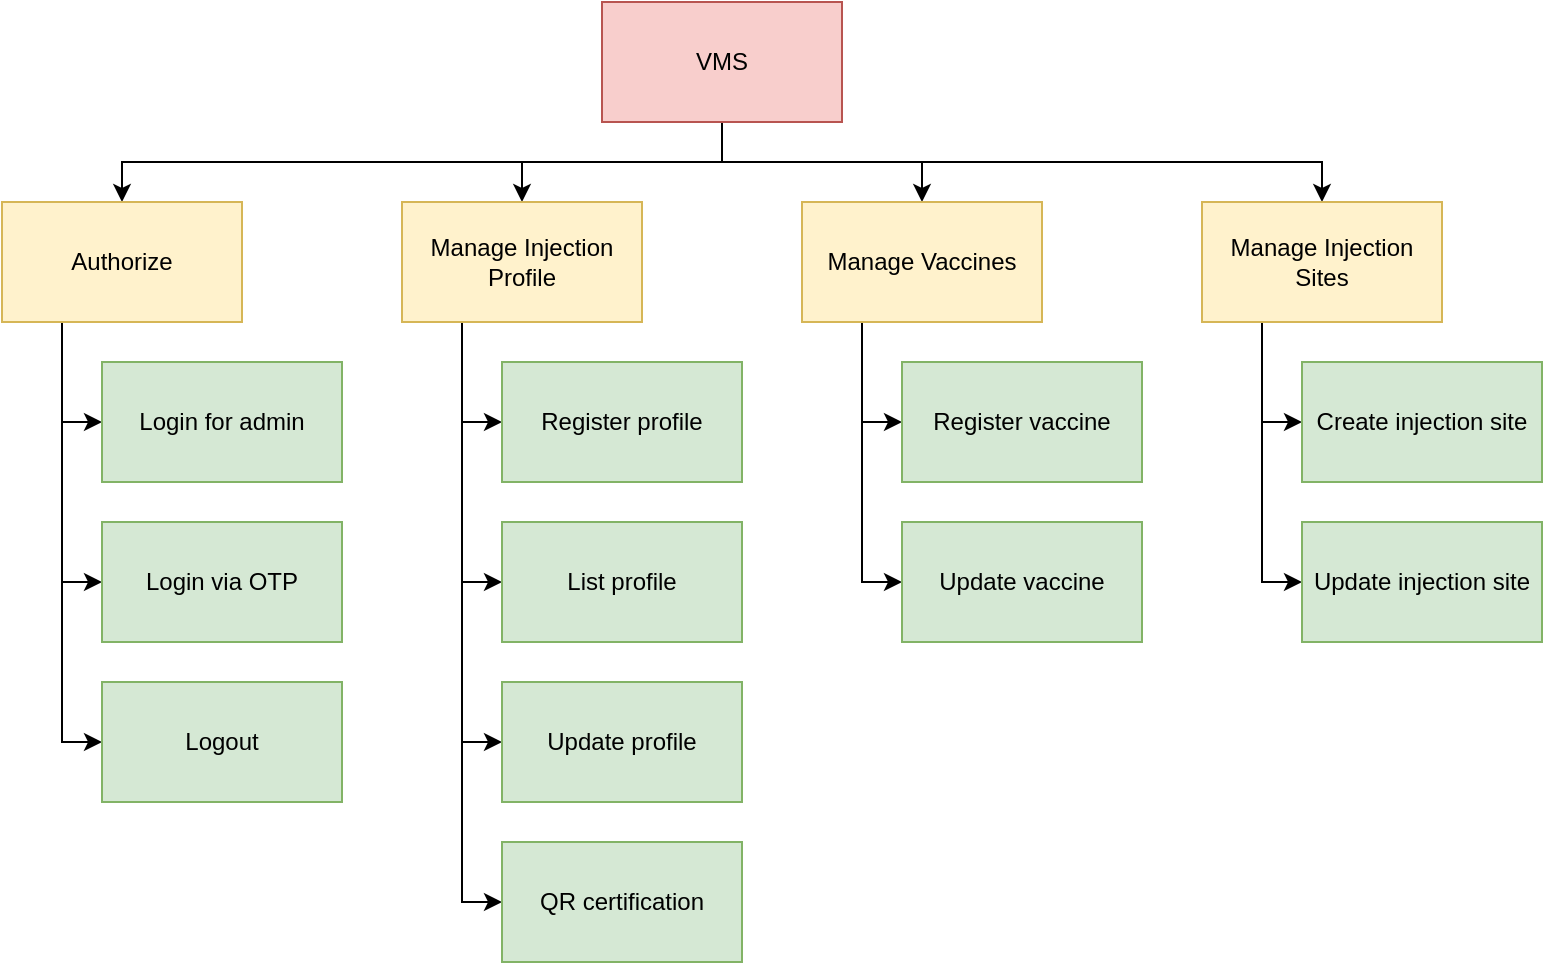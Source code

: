 <mxfile version="15.4.3" type="device" pages="3"><diagram id="y5hY4Z4zXOFLdtL73Wgx" name="BFD"><mxGraphModel dx="1303" dy="713" grid="1" gridSize="10" guides="1" tooltips="1" connect="1" arrows="1" fold="1" page="1" pageScale="1" pageWidth="850" pageHeight="1100" math="0" shadow="0"><root><mxCell id="0"/><mxCell id="1" parent="0"/><mxCell id="92rDcQYIDpP8S6x5RBBd-23" style="edgeStyle=orthogonalEdgeStyle;rounded=0;orthogonalLoop=1;jettySize=auto;html=1;exitX=0.5;exitY=1;exitDx=0;exitDy=0;entryX=0.5;entryY=0;entryDx=0;entryDy=0;" edge="1" parent="1" source="92rDcQYIDpP8S6x5RBBd-1" target="92rDcQYIDpP8S6x5RBBd-2"><mxGeometry relative="1" as="geometry"/></mxCell><mxCell id="92rDcQYIDpP8S6x5RBBd-24" style="edgeStyle=orthogonalEdgeStyle;rounded=0;orthogonalLoop=1;jettySize=auto;html=1;exitX=0.5;exitY=1;exitDx=0;exitDy=0;entryX=0.5;entryY=0;entryDx=0;entryDy=0;" edge="1" parent="1" source="92rDcQYIDpP8S6x5RBBd-1" target="92rDcQYIDpP8S6x5RBBd-7"><mxGeometry relative="1" as="geometry"/></mxCell><mxCell id="92rDcQYIDpP8S6x5RBBd-25" style="edgeStyle=orthogonalEdgeStyle;rounded=0;orthogonalLoop=1;jettySize=auto;html=1;exitX=0.5;exitY=1;exitDx=0;exitDy=0;entryX=0.5;entryY=0;entryDx=0;entryDy=0;" edge="1" parent="1" source="92rDcQYIDpP8S6x5RBBd-1" target="92rDcQYIDpP8S6x5RBBd-11"><mxGeometry relative="1" as="geometry"/></mxCell><mxCell id="92rDcQYIDpP8S6x5RBBd-27" style="edgeStyle=orthogonalEdgeStyle;rounded=0;orthogonalLoop=1;jettySize=auto;html=1;exitX=0.5;exitY=1;exitDx=0;exitDy=0;entryX=0.5;entryY=0;entryDx=0;entryDy=0;" edge="1" parent="1" source="92rDcQYIDpP8S6x5RBBd-1" target="92rDcQYIDpP8S6x5RBBd-26"><mxGeometry relative="1" as="geometry"/></mxCell><mxCell id="92rDcQYIDpP8S6x5RBBd-1" value="VMS" style="rounded=0;whiteSpace=wrap;html=1;fillColor=#f8cecc;strokeColor=#b85450;" vertex="1" parent="1"><mxGeometry x="340" y="30" width="120" height="60" as="geometry"/></mxCell><mxCell id="92rDcQYIDpP8S6x5RBBd-5" style="edgeStyle=orthogonalEdgeStyle;rounded=0;orthogonalLoop=1;jettySize=auto;html=1;exitX=0.25;exitY=1;exitDx=0;exitDy=0;entryX=0;entryY=0.5;entryDx=0;entryDy=0;" edge="1" parent="1" source="92rDcQYIDpP8S6x5RBBd-2" target="92rDcQYIDpP8S6x5RBBd-3"><mxGeometry relative="1" as="geometry"/></mxCell><mxCell id="92rDcQYIDpP8S6x5RBBd-6" style="edgeStyle=orthogonalEdgeStyle;rounded=0;orthogonalLoop=1;jettySize=auto;html=1;exitX=0.25;exitY=1;exitDx=0;exitDy=0;entryX=0;entryY=0.5;entryDx=0;entryDy=0;" edge="1" parent="1" source="92rDcQYIDpP8S6x5RBBd-2" target="92rDcQYIDpP8S6x5RBBd-4"><mxGeometry relative="1" as="geometry"/></mxCell><mxCell id="92rDcQYIDpP8S6x5RBBd-13" style="edgeStyle=orthogonalEdgeStyle;rounded=0;orthogonalLoop=1;jettySize=auto;html=1;exitX=0.25;exitY=1;exitDx=0;exitDy=0;entryX=0;entryY=0.5;entryDx=0;entryDy=0;" edge="1" parent="1" source="92rDcQYIDpP8S6x5RBBd-2" target="92rDcQYIDpP8S6x5RBBd-12"><mxGeometry relative="1" as="geometry"/></mxCell><mxCell id="92rDcQYIDpP8S6x5RBBd-2" value="Authorize" style="rounded=0;whiteSpace=wrap;html=1;fillColor=#fff2cc;strokeColor=#d6b656;" vertex="1" parent="1"><mxGeometry x="40" y="130" width="120" height="60" as="geometry"/></mxCell><mxCell id="92rDcQYIDpP8S6x5RBBd-3" value="Login for admin" style="rounded=0;whiteSpace=wrap;html=1;fillColor=#d5e8d4;strokeColor=#82b366;" vertex="1" parent="1"><mxGeometry x="90" y="210" width="120" height="60" as="geometry"/></mxCell><mxCell id="92rDcQYIDpP8S6x5RBBd-4" value="Logout" style="rounded=0;whiteSpace=wrap;html=1;fillColor=#d5e8d4;strokeColor=#82b366;" vertex="1" parent="1"><mxGeometry x="90" y="370" width="120" height="60" as="geometry"/></mxCell><mxCell id="92rDcQYIDpP8S6x5RBBd-9" style="edgeStyle=orthogonalEdgeStyle;rounded=0;orthogonalLoop=1;jettySize=auto;html=1;exitX=0.25;exitY=1;exitDx=0;exitDy=0;entryX=0;entryY=0.5;entryDx=0;entryDy=0;" edge="1" parent="1" source="92rDcQYIDpP8S6x5RBBd-7" target="92rDcQYIDpP8S6x5RBBd-8"><mxGeometry relative="1" as="geometry"/></mxCell><mxCell id="92rDcQYIDpP8S6x5RBBd-15" style="edgeStyle=orthogonalEdgeStyle;rounded=0;orthogonalLoop=1;jettySize=auto;html=1;exitX=0.25;exitY=1;exitDx=0;exitDy=0;entryX=0;entryY=0.5;entryDx=0;entryDy=0;" edge="1" parent="1" source="92rDcQYIDpP8S6x5RBBd-7" target="92rDcQYIDpP8S6x5RBBd-14"><mxGeometry relative="1" as="geometry"/></mxCell><mxCell id="92rDcQYIDpP8S6x5RBBd-16" style="edgeStyle=orthogonalEdgeStyle;rounded=0;orthogonalLoop=1;jettySize=auto;html=1;exitX=0.25;exitY=1;exitDx=0;exitDy=0;entryX=0;entryY=0.5;entryDx=0;entryDy=0;" edge="1" parent="1" source="92rDcQYIDpP8S6x5RBBd-7" target="92rDcQYIDpP8S6x5RBBd-10"><mxGeometry relative="1" as="geometry"/></mxCell><mxCell id="92rDcQYIDpP8S6x5RBBd-22" style="edgeStyle=orthogonalEdgeStyle;rounded=0;orthogonalLoop=1;jettySize=auto;html=1;exitX=0.25;exitY=1;exitDx=0;exitDy=0;entryX=0;entryY=0.5;entryDx=0;entryDy=0;" edge="1" parent="1" source="92rDcQYIDpP8S6x5RBBd-7" target="92rDcQYIDpP8S6x5RBBd-18"><mxGeometry relative="1" as="geometry"/></mxCell><mxCell id="92rDcQYIDpP8S6x5RBBd-7" value="Manage Injection Profile" style="rounded=0;whiteSpace=wrap;html=1;fillColor=#fff2cc;strokeColor=#d6b656;" vertex="1" parent="1"><mxGeometry x="240" y="130" width="120" height="60" as="geometry"/></mxCell><mxCell id="92rDcQYIDpP8S6x5RBBd-8" value="Register profile" style="rounded=0;whiteSpace=wrap;html=1;fillColor=#d5e8d4;strokeColor=#82b366;" vertex="1" parent="1"><mxGeometry x="290" y="210" width="120" height="60" as="geometry"/></mxCell><mxCell id="92rDcQYIDpP8S6x5RBBd-10" value="Update profile" style="rounded=0;whiteSpace=wrap;html=1;fillColor=#d5e8d4;strokeColor=#82b366;" vertex="1" parent="1"><mxGeometry x="290" y="370" width="120" height="60" as="geometry"/></mxCell><mxCell id="92rDcQYIDpP8S6x5RBBd-30" style="edgeStyle=orthogonalEdgeStyle;rounded=0;orthogonalLoop=1;jettySize=auto;html=1;exitX=0.25;exitY=1;exitDx=0;exitDy=0;entryX=0;entryY=0.5;entryDx=0;entryDy=0;" edge="1" parent="1" source="92rDcQYIDpP8S6x5RBBd-11" target="92rDcQYIDpP8S6x5RBBd-28"><mxGeometry relative="1" as="geometry"/></mxCell><mxCell id="92rDcQYIDpP8S6x5RBBd-31" style="edgeStyle=orthogonalEdgeStyle;rounded=0;orthogonalLoop=1;jettySize=auto;html=1;exitX=0.25;exitY=1;exitDx=0;exitDy=0;entryX=0;entryY=0.5;entryDx=0;entryDy=0;" edge="1" parent="1" source="92rDcQYIDpP8S6x5RBBd-11" target="92rDcQYIDpP8S6x5RBBd-29"><mxGeometry relative="1" as="geometry"/></mxCell><mxCell id="92rDcQYIDpP8S6x5RBBd-11" value="Manage Vaccines" style="rounded=0;whiteSpace=wrap;html=1;fillColor=#fff2cc;strokeColor=#d6b656;" vertex="1" parent="1"><mxGeometry x="440" y="130" width="120" height="60" as="geometry"/></mxCell><mxCell id="92rDcQYIDpP8S6x5RBBd-12" value="Login via OTP" style="rounded=0;whiteSpace=wrap;html=1;fillColor=#d5e8d4;strokeColor=#82b366;" vertex="1" parent="1"><mxGeometry x="90" y="290" width="120" height="60" as="geometry"/></mxCell><mxCell id="92rDcQYIDpP8S6x5RBBd-14" value="List profile" style="rounded=0;whiteSpace=wrap;html=1;fillColor=#d5e8d4;strokeColor=#82b366;" vertex="1" parent="1"><mxGeometry x="290" y="290" width="120" height="60" as="geometry"/></mxCell><mxCell id="92rDcQYIDpP8S6x5RBBd-18" value="QR certification" style="rounded=0;whiteSpace=wrap;html=1;fillColor=#d5e8d4;strokeColor=#82b366;" vertex="1" parent="1"><mxGeometry x="290" y="450" width="120" height="60" as="geometry"/></mxCell><mxCell id="92rDcQYIDpP8S6x5RBBd-34" style="edgeStyle=orthogonalEdgeStyle;rounded=0;orthogonalLoop=1;jettySize=auto;html=1;exitX=0.25;exitY=1;exitDx=0;exitDy=0;entryX=0;entryY=0.5;entryDx=0;entryDy=0;" edge="1" parent="1" source="92rDcQYIDpP8S6x5RBBd-26" target="92rDcQYIDpP8S6x5RBBd-32"><mxGeometry relative="1" as="geometry"/></mxCell><mxCell id="92rDcQYIDpP8S6x5RBBd-35" style="edgeStyle=orthogonalEdgeStyle;rounded=0;orthogonalLoop=1;jettySize=auto;html=1;exitX=0.25;exitY=1;exitDx=0;exitDy=0;entryX=0;entryY=0.5;entryDx=0;entryDy=0;" edge="1" parent="1" source="92rDcQYIDpP8S6x5RBBd-26" target="92rDcQYIDpP8S6x5RBBd-33"><mxGeometry relative="1" as="geometry"/></mxCell><mxCell id="92rDcQYIDpP8S6x5RBBd-26" value="Manage Injection Sites" style="rounded=0;whiteSpace=wrap;html=1;fillColor=#fff2cc;strokeColor=#d6b656;" vertex="1" parent="1"><mxGeometry x="640" y="130" width="120" height="60" as="geometry"/></mxCell><mxCell id="92rDcQYIDpP8S6x5RBBd-28" value="Register vaccine" style="rounded=0;whiteSpace=wrap;html=1;fillColor=#d5e8d4;strokeColor=#82b366;" vertex="1" parent="1"><mxGeometry x="490" y="210" width="120" height="60" as="geometry"/></mxCell><mxCell id="92rDcQYIDpP8S6x5RBBd-29" value="Update vaccine" style="rounded=0;whiteSpace=wrap;html=1;fillColor=#d5e8d4;strokeColor=#82b366;" vertex="1" parent="1"><mxGeometry x="490" y="290" width="120" height="60" as="geometry"/></mxCell><mxCell id="92rDcQYIDpP8S6x5RBBd-32" value="Create injection site" style="rounded=0;whiteSpace=wrap;html=1;fillColor=#d5e8d4;strokeColor=#82b366;" vertex="1" parent="1"><mxGeometry x="690" y="210" width="120" height="60" as="geometry"/></mxCell><mxCell id="92rDcQYIDpP8S6x5RBBd-33" value="Update injection site" style="rounded=0;whiteSpace=wrap;html=1;fillColor=#d5e8d4;strokeColor=#82b366;" vertex="1" parent="1"><mxGeometry x="690" y="290" width="120" height="60" as="geometry"/></mxCell></root></mxGraphModel></diagram><diagram id="WPoV0GafxpqsAe6o5DpR" name="ERD"><mxGraphModel dx="1303" dy="713" grid="1" gridSize="10" guides="1" tooltips="1" connect="1" arrows="1" fold="1" page="1" pageScale="1" pageWidth="850" pageHeight="1100" math="0" shadow="0"><root><mxCell id="1Oo2InGgGp8Klgf77hPp-0"/><mxCell id="1Oo2InGgGp8Klgf77hPp-1" parent="1Oo2InGgGp8Klgf77hPp-0"/><mxCell id="1Oo2InGgGp8Klgf77hPp-10" style="edgeStyle=orthogonalEdgeStyle;rounded=0;orthogonalLoop=1;jettySize=auto;html=1;exitX=0.5;exitY=1;exitDx=0;exitDy=0;entryX=0.25;entryY=0;entryDx=0;entryDy=0;endArrow=ERmany;endFill=0;" edge="1" parent="1Oo2InGgGp8Klgf77hPp-1" source="1Oo2InGgGp8Klgf77hPp-21" target="1Oo2InGgGp8Klgf77hPp-3"><mxGeometry relative="1" as="geometry"/></mxCell><mxCell id="1Oo2InGgGp8Klgf77hPp-22" style="edgeStyle=orthogonalEdgeStyle;rounded=0;orthogonalLoop=1;jettySize=auto;html=1;exitX=1;exitY=0.5;exitDx=0;exitDy=0;entryX=0;entryY=0.5;entryDx=0;entryDy=0;endArrow=none;endFill=0;" edge="1" parent="1Oo2InGgGp8Klgf77hPp-1" source="1Oo2InGgGp8Klgf77hPp-2" target="1Oo2InGgGp8Klgf77hPp-21"><mxGeometry relative="1" as="geometry"/></mxCell><mxCell id="1Oo2InGgGp8Klgf77hPp-2" value="User" style="rounded=0;whiteSpace=wrap;html=1;fillColor=#ffe6cc;strokeColor=#d79b00;" vertex="1" parent="1Oo2InGgGp8Klgf77hPp-1"><mxGeometry x="160" y="60" width="120" height="60" as="geometry"/></mxCell><mxCell id="1Oo2InGgGp8Klgf77hPp-3" value="Profile" style="rounded=0;whiteSpace=wrap;html=1;fillColor=#ffe6cc;strokeColor=#d79b00;" vertex="1" parent="1Oo2InGgGp8Klgf77hPp-1"><mxGeometry x="360" y="190" width="120" height="60" as="geometry"/></mxCell><mxCell id="1Oo2InGgGp8Klgf77hPp-25" style="edgeStyle=orthogonalEdgeStyle;rounded=0;orthogonalLoop=1;jettySize=auto;html=1;exitX=0.5;exitY=0;exitDx=0;exitDy=0;entryX=1;entryY=0.5;entryDx=0;entryDy=0;endArrow=none;endFill=0;" edge="1" parent="1Oo2InGgGp8Klgf77hPp-1" source="1Oo2InGgGp8Klgf77hPp-4" target="1Oo2InGgGp8Klgf77hPp-24"><mxGeometry relative="1" as="geometry"/></mxCell><mxCell id="1Oo2InGgGp8Klgf77hPp-4" value="Vaccine" style="rounded=0;whiteSpace=wrap;html=1;fillColor=#ffe6cc;strokeColor=#d79b00;" vertex="1" parent="1Oo2InGgGp8Klgf77hPp-1"><mxGeometry x="570" y="190" width="120" height="60" as="geometry"/></mxCell><mxCell id="1Oo2InGgGp8Klgf77hPp-5" value="Injection Site" style="rounded=0;whiteSpace=wrap;html=1;fillColor=#ffe6cc;strokeColor=#d79b00;" vertex="1" parent="1Oo2InGgGp8Klgf77hPp-1"><mxGeometry x="480" y="450" width="120" height="60" as="geometry"/></mxCell><mxCell id="1Oo2InGgGp8Klgf77hPp-19" style="edgeStyle=orthogonalEdgeStyle;rounded=0;orthogonalLoop=1;jettySize=auto;html=1;exitX=1;exitY=0.5;exitDx=0;exitDy=0;entryX=0;entryY=0.5;entryDx=0;entryDy=0;endArrow=none;endFill=0;" edge="1" parent="1Oo2InGgGp8Klgf77hPp-1" source="1Oo2InGgGp8Klgf77hPp-6" target="1Oo2InGgGp8Klgf77hPp-15"><mxGeometry relative="1" as="geometry"><Array as="points"><mxPoint x="320" y="400"/><mxPoint x="320" y="350"/></Array></mxGeometry></mxCell><mxCell id="1Oo2InGgGp8Klgf77hPp-6" value="Province" style="rounded=0;whiteSpace=wrap;html=1;fillColor=#ffe6cc;strokeColor=#d79b00;" vertex="1" parent="1Oo2InGgGp8Klgf77hPp-1"><mxGeometry x="160" y="370" width="120" height="60" as="geometry"/></mxCell><mxCell id="1Oo2InGgGp8Klgf77hPp-20" style="edgeStyle=orthogonalEdgeStyle;rounded=0;orthogonalLoop=1;jettySize=auto;html=1;exitX=1;exitY=0.5;exitDx=0;exitDy=0;entryX=0;entryY=0.5;entryDx=0;entryDy=0;endArrow=none;endFill=0;" edge="1" parent="1Oo2InGgGp8Klgf77hPp-1" source="1Oo2InGgGp8Klgf77hPp-7" target="1Oo2InGgGp8Klgf77hPp-15"><mxGeometry relative="1" as="geometry"><Array as="points"><mxPoint x="320" y="480"/><mxPoint x="320" y="350"/></Array></mxGeometry></mxCell><mxCell id="1Oo2InGgGp8Klgf77hPp-7" value="District" style="rounded=0;whiteSpace=wrap;html=1;fillColor=#ffe6cc;strokeColor=#d79b00;" vertex="1" parent="1Oo2InGgGp8Klgf77hPp-1"><mxGeometry x="160" y="450" width="120" height="60" as="geometry"/></mxCell><mxCell id="1Oo2InGgGp8Klgf77hPp-18" style="edgeStyle=orthogonalEdgeStyle;rounded=0;orthogonalLoop=1;jettySize=auto;html=1;exitX=1;exitY=0.5;exitDx=0;exitDy=0;entryX=0;entryY=0.5;entryDx=0;entryDy=0;endArrow=none;endFill=0;" edge="1" parent="1Oo2InGgGp8Klgf77hPp-1" source="1Oo2InGgGp8Klgf77hPp-8" target="1Oo2InGgGp8Klgf77hPp-15"><mxGeometry relative="1" as="geometry"><Array as="points"><mxPoint x="320" y="320"/><mxPoint x="320" y="350"/></Array></mxGeometry></mxCell><mxCell id="1Oo2InGgGp8Klgf77hPp-8" value="Nation" style="rounded=0;whiteSpace=wrap;html=1;fillColor=#ffe6cc;strokeColor=#d79b00;" vertex="1" parent="1Oo2InGgGp8Klgf77hPp-1"><mxGeometry x="160" y="290" width="120" height="60" as="geometry"/></mxCell><mxCell id="1Oo2InGgGp8Klgf77hPp-16" style="edgeStyle=orthogonalEdgeStyle;rounded=0;orthogonalLoop=1;jettySize=auto;html=1;exitX=1;exitY=0.5;exitDx=0;exitDy=0;entryX=0;entryY=0.5;entryDx=0;entryDy=0;endArrow=none;endFill=0;" edge="1" parent="1Oo2InGgGp8Klgf77hPp-1" source="1Oo2InGgGp8Klgf77hPp-9" target="1Oo2InGgGp8Klgf77hPp-15"><mxGeometry relative="1" as="geometry"><Array as="points"><mxPoint x="320" y="240"/><mxPoint x="320" y="350"/></Array></mxGeometry></mxCell><mxCell id="1Oo2InGgGp8Klgf77hPp-9" value="Country" style="rounded=0;whiteSpace=wrap;html=1;fillColor=#ffe6cc;strokeColor=#d79b00;" vertex="1" parent="1Oo2InGgGp8Klgf77hPp-1"><mxGeometry x="160" y="210" width="120" height="60" as="geometry"/></mxCell><mxCell id="1Oo2InGgGp8Klgf77hPp-17" style="edgeStyle=orthogonalEdgeStyle;rounded=0;orthogonalLoop=1;jettySize=auto;html=1;exitX=0.5;exitY=0;exitDx=0;exitDy=0;entryX=0.25;entryY=1;entryDx=0;entryDy=0;endArrow=ERmany;endFill=0;" edge="1" parent="1Oo2InGgGp8Klgf77hPp-1" source="1Oo2InGgGp8Klgf77hPp-15" target="1Oo2InGgGp8Klgf77hPp-3"><mxGeometry relative="1" as="geometry"/></mxCell><mxCell id="1Oo2InGgGp8Klgf77hPp-15" value="locate" style="rhombus;whiteSpace=wrap;html=1;fillColor=#d5e8d4;strokeColor=#82b366;" vertex="1" parent="1Oo2InGgGp8Klgf77hPp-1"><mxGeometry x="350" y="310" width="80" height="80" as="geometry"/></mxCell><mxCell id="1Oo2InGgGp8Klgf77hPp-21" value="create" style="rhombus;whiteSpace=wrap;html=1;fillColor=#d5e8d4;strokeColor=#82b366;" vertex="1" parent="1Oo2InGgGp8Klgf77hPp-1"><mxGeometry x="350" y="50" width="80" height="80" as="geometry"/></mxCell><mxCell id="1Oo2InGgGp8Klgf77hPp-26" style="edgeStyle=orthogonalEdgeStyle;rounded=0;orthogonalLoop=1;jettySize=auto;html=1;exitX=0;exitY=0.5;exitDx=0;exitDy=0;entryX=0.75;entryY=0;entryDx=0;entryDy=0;endArrow=ERmany;endFill=0;" edge="1" parent="1Oo2InGgGp8Klgf77hPp-1" source="1Oo2InGgGp8Klgf77hPp-24" target="1Oo2InGgGp8Klgf77hPp-3"><mxGeometry relative="1" as="geometry"/></mxCell><mxCell id="1Oo2InGgGp8Klgf77hPp-24" value="inject" style="rhombus;whiteSpace=wrap;html=1;fillColor=#d5e8d4;strokeColor=#82b366;" vertex="1" parent="1Oo2InGgGp8Klgf77hPp-1"><mxGeometry x="500" y="50" width="80" height="80" as="geometry"/></mxCell><mxCell id="1Oo2InGgGp8Klgf77hPp-28" style="edgeStyle=orthogonalEdgeStyle;rounded=0;orthogonalLoop=1;jettySize=auto;html=1;exitX=0;exitY=0.5;exitDx=0;exitDy=0;entryX=0.75;entryY=1;entryDx=0;entryDy=0;endArrow=ERmany;endFill=0;" edge="1" parent="1Oo2InGgGp8Klgf77hPp-1" source="1Oo2InGgGp8Klgf77hPp-27" target="1Oo2InGgGp8Klgf77hPp-3"><mxGeometry relative="1" as="geometry"/></mxCell><mxCell id="1Oo2InGgGp8Klgf77hPp-29" style="edgeStyle=orthogonalEdgeStyle;rounded=0;orthogonalLoop=1;jettySize=auto;html=1;exitX=0.5;exitY=1;exitDx=0;exitDy=0;entryX=0.5;entryY=0;entryDx=0;entryDy=0;endArrow=none;endFill=0;" edge="1" parent="1Oo2InGgGp8Klgf77hPp-1" source="1Oo2InGgGp8Klgf77hPp-27" target="1Oo2InGgGp8Klgf77hPp-5"><mxGeometry relative="1" as="geometry"/></mxCell><mxCell id="1Oo2InGgGp8Klgf77hPp-27" value="assign" style="rhombus;whiteSpace=wrap;html=1;fillColor=#d5e8d4;strokeColor=#82b366;" vertex="1" parent="1Oo2InGgGp8Klgf77hPp-1"><mxGeometry x="500" y="310" width="80" height="80" as="geometry"/></mxCell></root></mxGraphModel></diagram><diagram id="0LjTvkJj2HHYv_iIPfRw" name="Authorize"><mxGraphModel dx="920" dy="504" grid="1" gridSize="10" guides="1" tooltips="1" connect="1" arrows="1" fold="1" page="1" pageScale="1" pageWidth="850" pageHeight="1100" math="0" shadow="0"><root><mxCell id="K0XerDRnWH2tn7SUTdXi-0"/><mxCell id="K0XerDRnWH2tn7SUTdXi-1" parent="K0XerDRnWH2tn7SUTdXi-0"/><mxCell id="rDtp6R01_qP1vD2lKjSR-3" style="edgeStyle=orthogonalEdgeStyle;rounded=0;orthogonalLoop=1;jettySize=auto;html=1;exitX=0.5;exitY=0.5;exitDx=0;exitDy=0;exitPerimeter=0;endArrow=classic;endFill=1;entryX=0;entryY=0.5;entryDx=0;entryDy=0;" edge="1" parent="K0XerDRnWH2tn7SUTdXi-1" source="rDtp6R01_qP1vD2lKjSR-0" target="rDtp6R01_qP1vD2lKjSR-2"><mxGeometry relative="1" as="geometry"><mxPoint x="340.0" y="89.667" as="targetPoint"/></mxGeometry></mxCell><mxCell id="rDtp6R01_qP1vD2lKjSR-4" value="&lt;div style=&quot;text-align: left&quot;&gt;phone&lt;/div&gt;&lt;div style=&quot;text-align: left&quot;&gt;password&lt;/div&gt;" style="edgeLabel;html=1;align=center;verticalAlign=middle;resizable=0;points=[];labelBackgroundColor=none;" vertex="1" connectable="0" parent="rDtp6R01_qP1vD2lKjSR-3"><mxGeometry x="-0.106" y="1" relative="1" as="geometry"><mxPoint x="18" y="1" as="offset"/></mxGeometry></mxCell><mxCell id="rDtp6R01_qP1vD2lKjSR-0" value="Admin" style="shape=umlActor;verticalLabelPosition=bottom;verticalAlign=top;html=1;outlineConnect=0;" vertex="1" parent="K0XerDRnWH2tn7SUTdXi-1"><mxGeometry x="140" y="60" width="30" height="60" as="geometry"/></mxCell><mxCell id="rDtp6R01_qP1vD2lKjSR-10" style="edgeStyle=orthogonalEdgeStyle;rounded=0;orthogonalLoop=1;jettySize=auto;html=1;exitX=0.5;exitY=0.5;exitDx=0;exitDy=0;exitPerimeter=0;entryX=0;entryY=0.5;entryDx=0;entryDy=0;endArrow=classic;endFill=1;" edge="1" parent="K0XerDRnWH2tn7SUTdXi-1" source="rDtp6R01_qP1vD2lKjSR-1" target="rDtp6R01_qP1vD2lKjSR-9"><mxGeometry relative="1" as="geometry"><Array as="points"><mxPoint x="210" y="210"/><mxPoint x="210" y="210"/></Array></mxGeometry></mxCell><mxCell id="rDtp6R01_qP1vD2lKjSR-11" value="phone" style="edgeLabel;html=1;align=center;verticalAlign=middle;resizable=0;points=[];" vertex="1" connectable="0" parent="rDtp6R01_qP1vD2lKjSR-10"><mxGeometry x="0.04" relative="1" as="geometry"><mxPoint x="15" as="offset"/></mxGeometry></mxCell><mxCell id="rDtp6R01_qP1vD2lKjSR-14" style="edgeStyle=orthogonalEdgeStyle;rounded=0;orthogonalLoop=1;jettySize=auto;html=1;exitX=0.5;exitY=0.5;exitDx=0;exitDy=0;exitPerimeter=0;entryX=0;entryY=0.5;entryDx=0;entryDy=0;endArrow=classic;endFill=1;" edge="1" parent="K0XerDRnWH2tn7SUTdXi-1" source="rDtp6R01_qP1vD2lKjSR-1" target="rDtp6R01_qP1vD2lKjSR-12"><mxGeometry relative="1" as="geometry"><Array as="points"><mxPoint x="200" y="210"/><mxPoint x="200" y="290"/></Array></mxGeometry></mxCell><mxCell id="rDtp6R01_qP1vD2lKjSR-15" value="OTP" style="edgeLabel;html=1;align=center;verticalAlign=middle;resizable=0;points=[];" vertex="1" connectable="0" parent="rDtp6R01_qP1vD2lKjSR-14"><mxGeometry x="0.354" relative="1" as="geometry"><mxPoint as="offset"/></mxGeometry></mxCell><mxCell id="rDtp6R01_qP1vD2lKjSR-1" value="Guest" style="shape=umlActor;verticalLabelPosition=bottom;verticalAlign=top;html=1;outlineConnect=0;" vertex="1" parent="K0XerDRnWH2tn7SUTdXi-1"><mxGeometry x="140" y="180" width="30" height="60" as="geometry"/></mxCell><mxCell id="rDtp6R01_qP1vD2lKjSR-6" style="edgeStyle=orthogonalEdgeStyle;rounded=0;orthogonalLoop=1;jettySize=auto;html=1;exitX=1;exitY=0.5;exitDx=0;exitDy=0;entryX=0;entryY=0.5;entryDx=0;entryDy=0;endArrow=classic;endFill=1;" edge="1" parent="K0XerDRnWH2tn7SUTdXi-1" source="rDtp6R01_qP1vD2lKjSR-2" target="rDtp6R01_qP1vD2lKjSR-5"><mxGeometry relative="1" as="geometry"/></mxCell><mxCell id="rDtp6R01_qP1vD2lKjSR-2" value="Find user by phone" style="rounded=0;whiteSpace=wrap;html=1;" vertex="1" parent="K0XerDRnWH2tn7SUTdXi-1"><mxGeometry x="270" y="60" width="120" height="60" as="geometry"/></mxCell><mxCell id="rDtp6R01_qP1vD2lKjSR-8" style="edgeStyle=orthogonalEdgeStyle;rounded=0;orthogonalLoop=1;jettySize=auto;html=1;exitX=1;exitY=0.5;exitDx=0;exitDy=0;entryX=0;entryY=0.5;entryDx=0;entryDy=0;endArrow=classic;endFill=1;" edge="1" parent="K0XerDRnWH2tn7SUTdXi-1" source="rDtp6R01_qP1vD2lKjSR-5" target="rDtp6R01_qP1vD2lKjSR-7"><mxGeometry relative="1" as="geometry"/></mxCell><mxCell id="rDtp6R01_qP1vD2lKjSR-5" value="Verify password" style="rounded=0;whiteSpace=wrap;html=1;labelBackgroundColor=none;align=center;" vertex="1" parent="K0XerDRnWH2tn7SUTdXi-1"><mxGeometry x="440" y="60" width="120" height="60" as="geometry"/></mxCell><mxCell id="rDtp6R01_qP1vD2lKjSR-7" value="Redirect to admin panel" style="rounded=0;whiteSpace=wrap;html=1;labelBackgroundColor=none;align=center;" vertex="1" parent="K0XerDRnWH2tn7SUTdXi-1"><mxGeometry x="610" y="60" width="120" height="60" as="geometry"/></mxCell><mxCell id="rDtp6R01_qP1vD2lKjSR-13" style="edgeStyle=orthogonalEdgeStyle;rounded=0;orthogonalLoop=1;jettySize=auto;html=1;exitX=1;exitY=0.5;exitDx=0;exitDy=0;endArrow=classic;endFill=1;" edge="1" parent="K0XerDRnWH2tn7SUTdXi-1" source="rDtp6R01_qP1vD2lKjSR-9" target="rDtp6R01_qP1vD2lKjSR-12"><mxGeometry relative="1" as="geometry"/></mxCell><mxCell id="rDtp6R01_qP1vD2lKjSR-9" value="Send OTP to phone via Firebase" style="rounded=0;whiteSpace=wrap;html=1;labelBackgroundColor=none;align=center;" vertex="1" parent="K0XerDRnWH2tn7SUTdXi-1"><mxGeometry x="270" y="180" width="120" height="60" as="geometry"/></mxCell><mxCell id="rDtp6R01_qP1vD2lKjSR-17" style="edgeStyle=orthogonalEdgeStyle;rounded=0;orthogonalLoop=1;jettySize=auto;html=1;exitX=1;exitY=0.5;exitDx=0;exitDy=0;entryX=0;entryY=0.5;entryDx=0;entryDy=0;endArrow=classic;endFill=1;" edge="1" parent="K0XerDRnWH2tn7SUTdXi-1" source="rDtp6R01_qP1vD2lKjSR-12" target="rDtp6R01_qP1vD2lKjSR-16"><mxGeometry relative="1" as="geometry"/></mxCell><mxCell id="rDtp6R01_qP1vD2lKjSR-12" value="Verify OTP" style="rounded=0;whiteSpace=wrap;html=1;labelBackgroundColor=none;align=center;" vertex="1" parent="K0XerDRnWH2tn7SUTdXi-1"><mxGeometry x="440" y="260" width="120" height="60" as="geometry"/></mxCell><mxCell id="rDtp6R01_qP1vD2lKjSR-16" value="Redirect to profiles list" style="rounded=0;whiteSpace=wrap;html=1;labelBackgroundColor=none;align=center;" vertex="1" parent="K0XerDRnWH2tn7SUTdXi-1"><mxGeometry x="610" y="260" width="120" height="60" as="geometry"/></mxCell></root></mxGraphModel></diagram></mxfile>